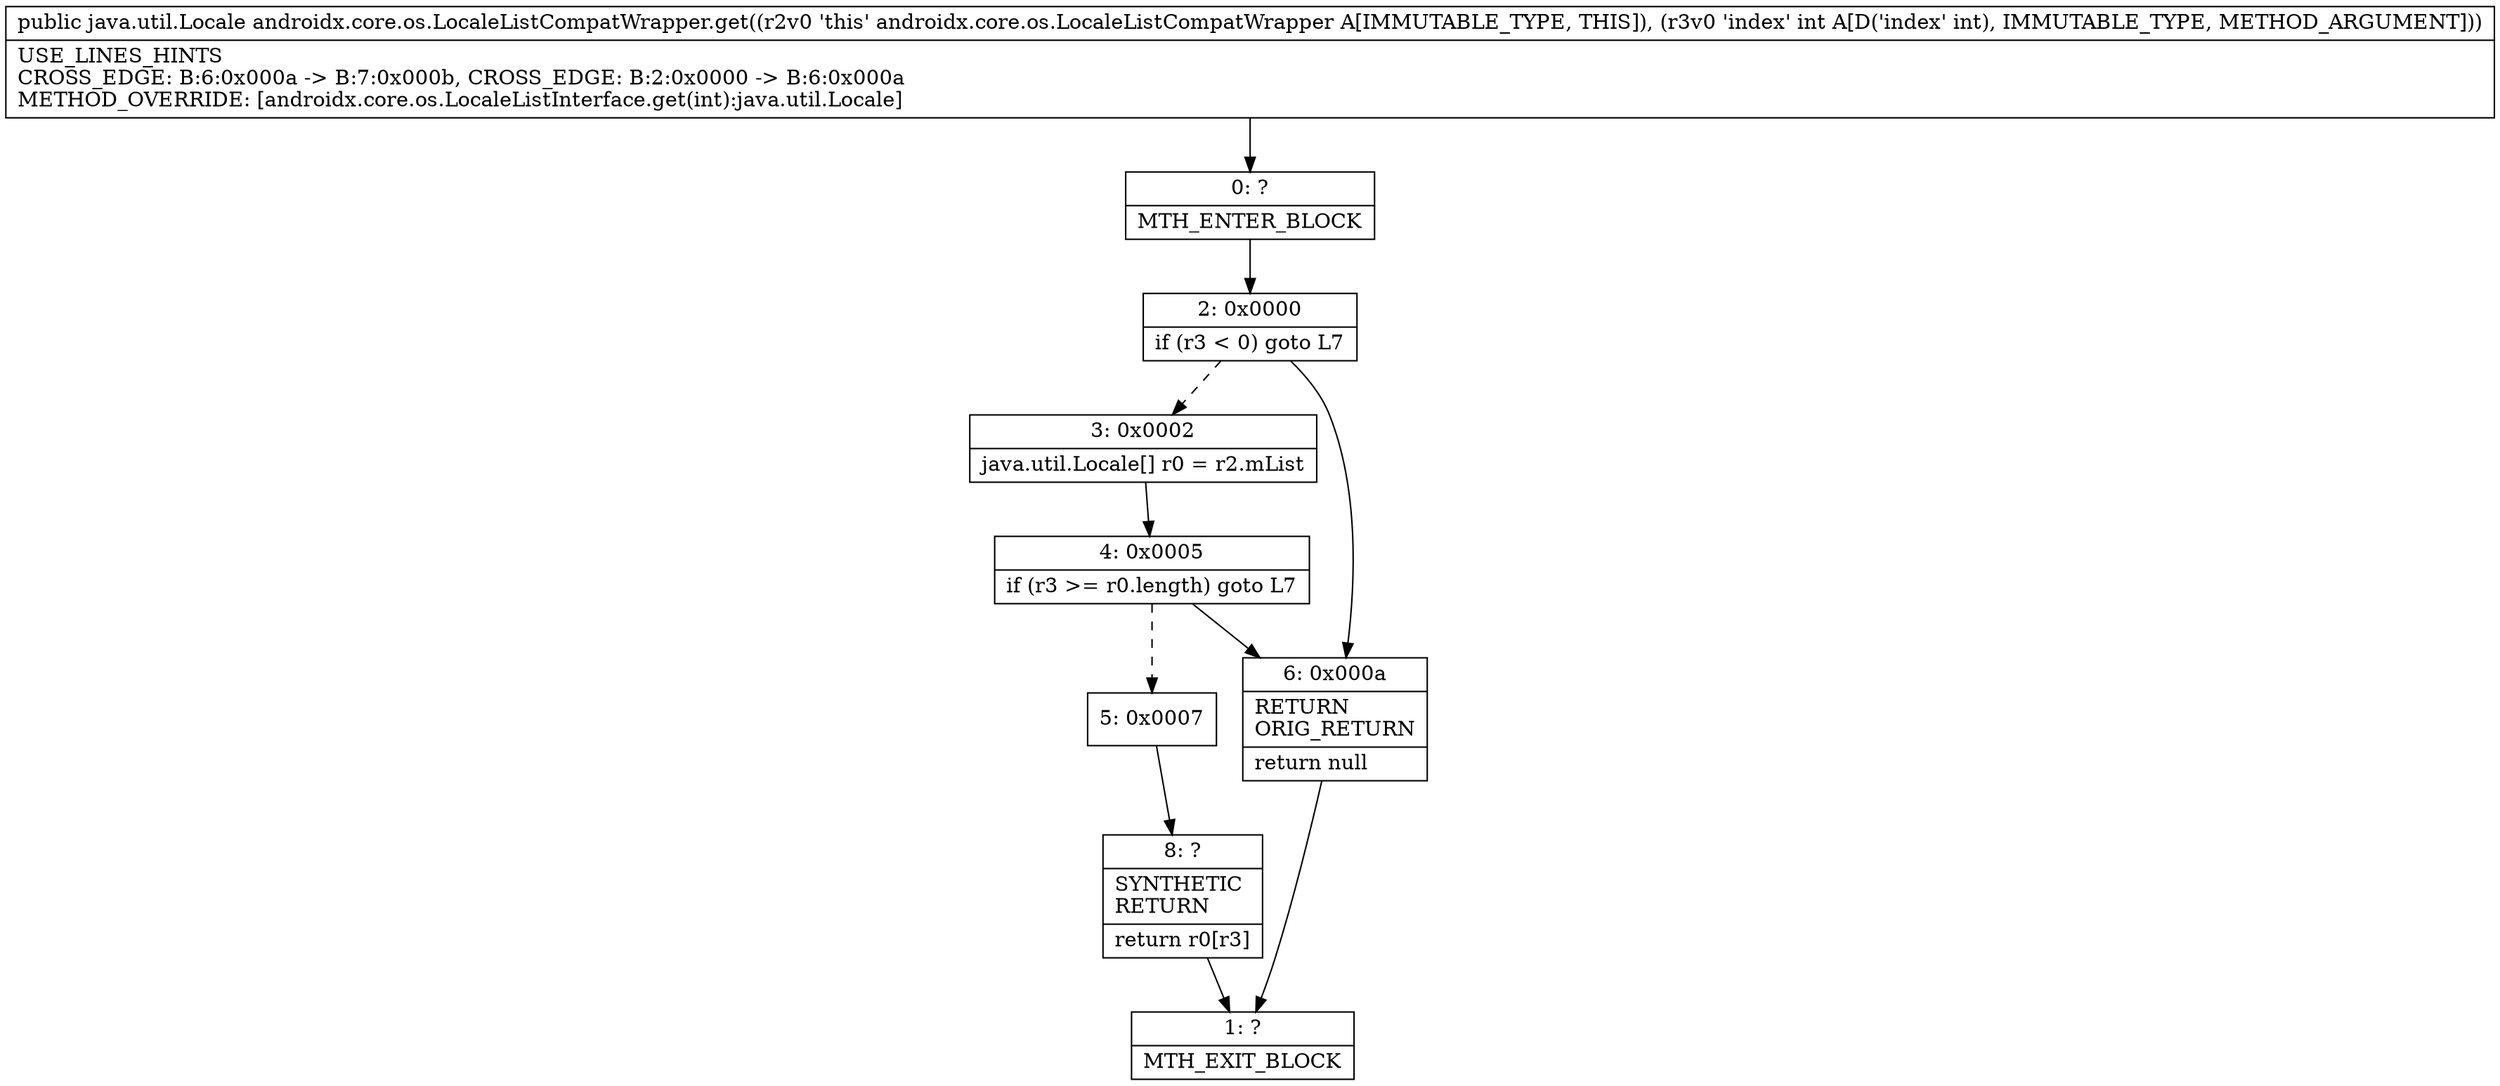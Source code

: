 digraph "CFG forandroidx.core.os.LocaleListCompatWrapper.get(I)Ljava\/util\/Locale;" {
Node_0 [shape=record,label="{0\:\ ?|MTH_ENTER_BLOCK\l}"];
Node_2 [shape=record,label="{2\:\ 0x0000|if (r3 \< 0) goto L7\l}"];
Node_3 [shape=record,label="{3\:\ 0x0002|java.util.Locale[] r0 = r2.mList\l}"];
Node_4 [shape=record,label="{4\:\ 0x0005|if (r3 \>= r0.length) goto L7\l}"];
Node_5 [shape=record,label="{5\:\ 0x0007}"];
Node_8 [shape=record,label="{8\:\ ?|SYNTHETIC\lRETURN\l|return r0[r3]\l}"];
Node_1 [shape=record,label="{1\:\ ?|MTH_EXIT_BLOCK\l}"];
Node_6 [shape=record,label="{6\:\ 0x000a|RETURN\lORIG_RETURN\l|return null\l}"];
MethodNode[shape=record,label="{public java.util.Locale androidx.core.os.LocaleListCompatWrapper.get((r2v0 'this' androidx.core.os.LocaleListCompatWrapper A[IMMUTABLE_TYPE, THIS]), (r3v0 'index' int A[D('index' int), IMMUTABLE_TYPE, METHOD_ARGUMENT]))  | USE_LINES_HINTS\lCROSS_EDGE: B:6:0x000a \-\> B:7:0x000b, CROSS_EDGE: B:2:0x0000 \-\> B:6:0x000a\lMETHOD_OVERRIDE: [androidx.core.os.LocaleListInterface.get(int):java.util.Locale]\l}"];
MethodNode -> Node_0;Node_0 -> Node_2;
Node_2 -> Node_3[style=dashed];
Node_2 -> Node_6;
Node_3 -> Node_4;
Node_4 -> Node_5[style=dashed];
Node_4 -> Node_6;
Node_5 -> Node_8;
Node_8 -> Node_1;
Node_6 -> Node_1;
}

